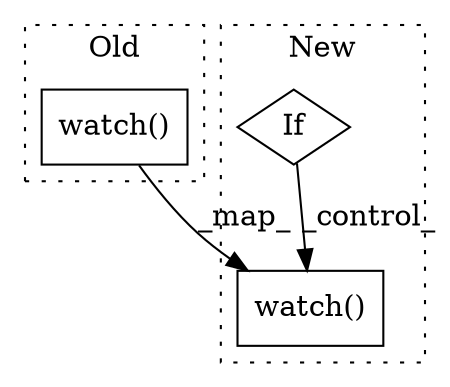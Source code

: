 digraph G {
subgraph cluster0 {
1 [label="watch()" a="75" s="2768,2790" l="12,1" shape="box"];
label = "Old";
style="dotted";
}
subgraph cluster1 {
2 [label="watch()" a="75" s="2806,2828" l="12,1" shape="box"];
3 [label="If" a="96" s="2681" l="3" shape="diamond"];
label = "New";
style="dotted";
}
1 -> 2 [label="_map_"];
3 -> 2 [label="_control_"];
}